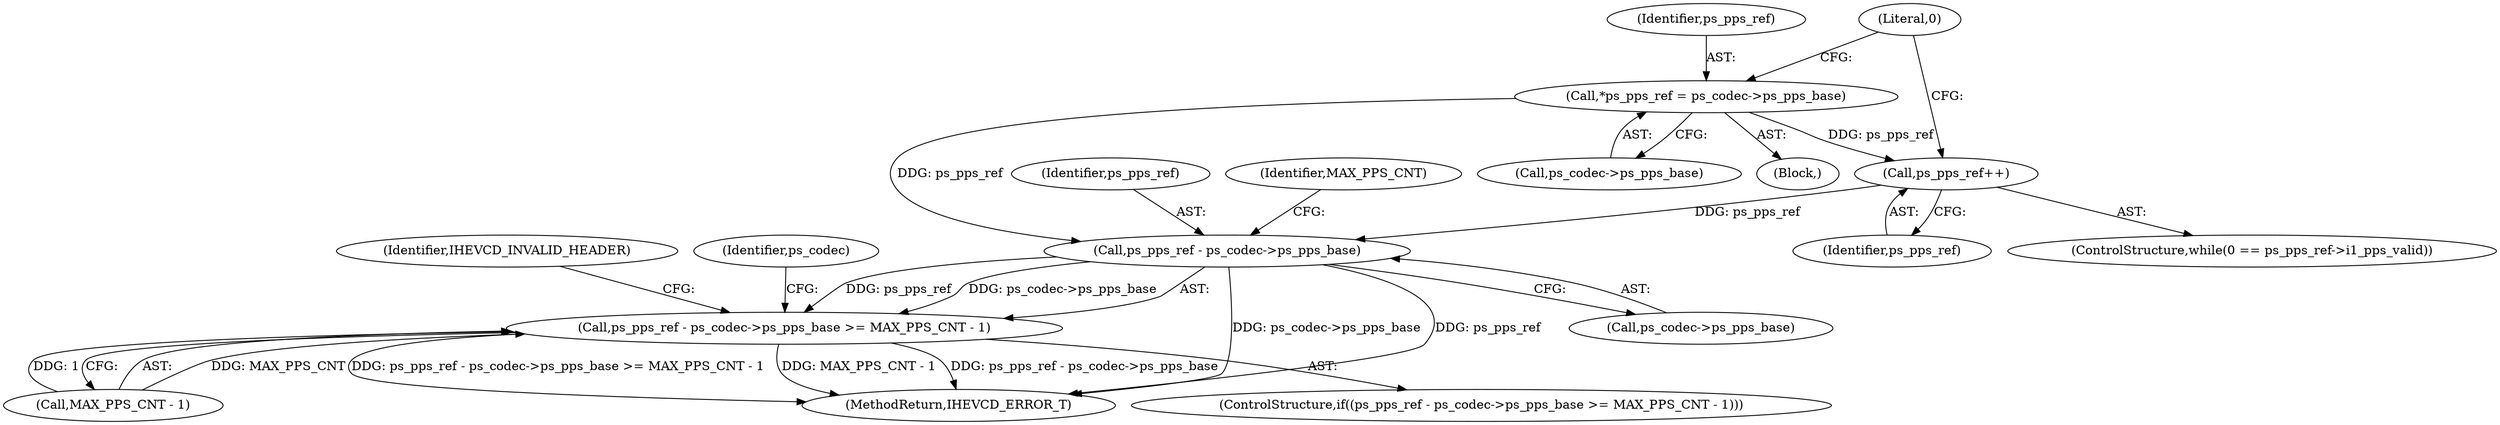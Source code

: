 digraph "0_Android_a1424724a00d62ac5efa0e27953eed66850d662f@pointer" {
"1000238" [label="(Call,*ps_pps_ref = ps_codec->ps_pps_base)"];
"1000249" [label="(Call,ps_pps_ref++)"];
"1000253" [label="(Call,ps_pps_ref - ps_codec->ps_pps_base)"];
"1000252" [label="(Call,ps_pps_ref - ps_codec->ps_pps_base >= MAX_PPS_CNT - 1)"];
"1000252" [label="(Call,ps_pps_ref - ps_codec->ps_pps_base >= MAX_PPS_CNT - 1)"];
"1000255" [label="(Call,ps_codec->ps_pps_base)"];
"1000239" [label="(Identifier,ps_pps_ref)"];
"1000250" [label="(Identifier,ps_pps_ref)"];
"1000243" [label="(ControlStructure,while(0 == ps_pps_ref->i1_pps_valid))"];
"1000254" [label="(Identifier,ps_pps_ref)"];
"1000236" [label="(Block,)"];
"1000253" [label="(Call,ps_pps_ref - ps_codec->ps_pps_base)"];
"1000251" [label="(ControlStructure,if((ps_pps_ref - ps_codec->ps_pps_base >= MAX_PPS_CNT - 1)))"];
"1000240" [label="(Call,ps_codec->ps_pps_base)"];
"1000245" [label="(Literal,0)"];
"1000258" [label="(Call,MAX_PPS_CNT - 1)"];
"1002617" [label="(MethodReturn,IHEVCD_ERROR_T)"];
"1000259" [label="(Identifier,MAX_PPS_CNT)"];
"1000249" [label="(Call,ps_pps_ref++)"];
"1000262" [label="(Identifier,IHEVCD_INVALID_HEADER)"];
"1000264" [label="(Identifier,ps_codec)"];
"1000238" [label="(Call,*ps_pps_ref = ps_codec->ps_pps_base)"];
"1000238" -> "1000236"  [label="AST: "];
"1000238" -> "1000240"  [label="CFG: "];
"1000239" -> "1000238"  [label="AST: "];
"1000240" -> "1000238"  [label="AST: "];
"1000245" -> "1000238"  [label="CFG: "];
"1000238" -> "1000249"  [label="DDG: ps_pps_ref"];
"1000238" -> "1000253"  [label="DDG: ps_pps_ref"];
"1000249" -> "1000243"  [label="AST: "];
"1000249" -> "1000250"  [label="CFG: "];
"1000250" -> "1000249"  [label="AST: "];
"1000245" -> "1000249"  [label="CFG: "];
"1000249" -> "1000253"  [label="DDG: ps_pps_ref"];
"1000253" -> "1000252"  [label="AST: "];
"1000253" -> "1000255"  [label="CFG: "];
"1000254" -> "1000253"  [label="AST: "];
"1000255" -> "1000253"  [label="AST: "];
"1000259" -> "1000253"  [label="CFG: "];
"1000253" -> "1002617"  [label="DDG: ps_codec->ps_pps_base"];
"1000253" -> "1002617"  [label="DDG: ps_pps_ref"];
"1000253" -> "1000252"  [label="DDG: ps_pps_ref"];
"1000253" -> "1000252"  [label="DDG: ps_codec->ps_pps_base"];
"1000252" -> "1000251"  [label="AST: "];
"1000252" -> "1000258"  [label="CFG: "];
"1000258" -> "1000252"  [label="AST: "];
"1000262" -> "1000252"  [label="CFG: "];
"1000264" -> "1000252"  [label="CFG: "];
"1000252" -> "1002617"  [label="DDG: ps_pps_ref - ps_codec->ps_pps_base"];
"1000252" -> "1002617"  [label="DDG: ps_pps_ref - ps_codec->ps_pps_base >= MAX_PPS_CNT - 1"];
"1000252" -> "1002617"  [label="DDG: MAX_PPS_CNT - 1"];
"1000258" -> "1000252"  [label="DDG: MAX_PPS_CNT"];
"1000258" -> "1000252"  [label="DDG: 1"];
}
